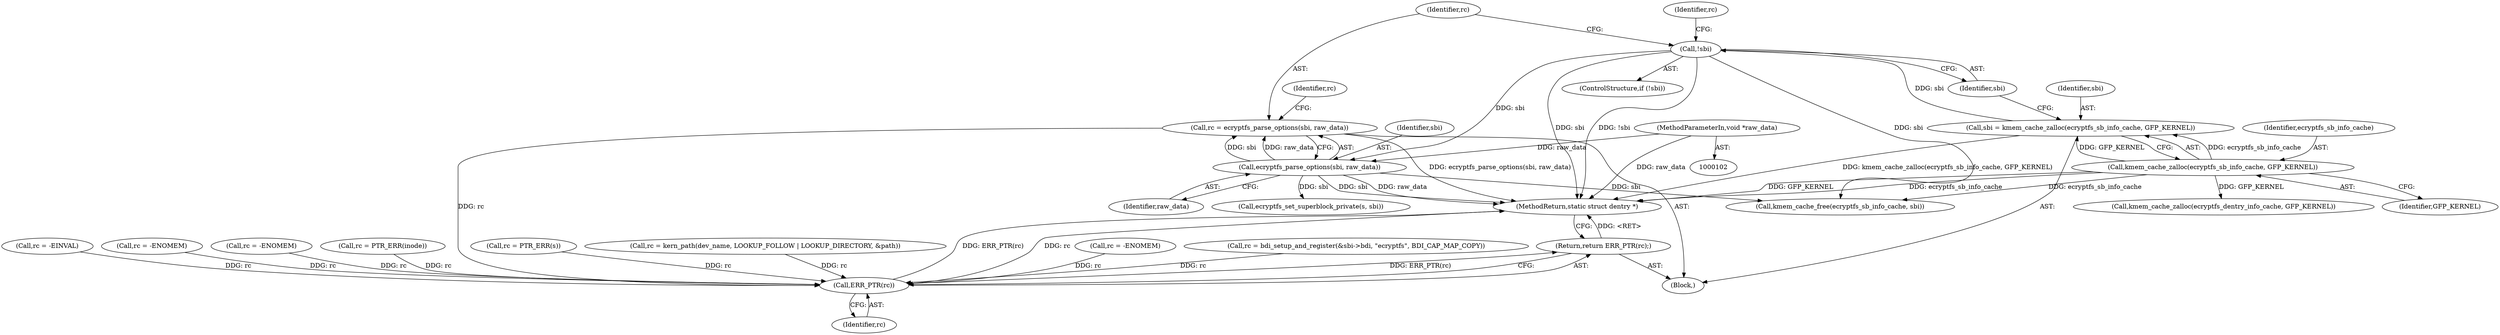 digraph "1_linux_764355487ea220fdc2faf128d577d7f679b91f97@API" {
"1000132" [label="(Call,rc = ecryptfs_parse_options(sbi, raw_data))"];
"1000134" [label="(Call,ecryptfs_parse_options(sbi, raw_data))"];
"1000124" [label="(Call,!sbi)"];
"1000118" [label="(Call,sbi = kmem_cache_zalloc(ecryptfs_sb_info_cache, GFP_KERNEL))"];
"1000120" [label="(Call,kmem_cache_zalloc(ecryptfs_sb_info_cache, GFP_KERNEL))"];
"1000106" [label="(MethodParameterIn,void *raw_data)"];
"1000371" [label="(Call,ERR_PTR(rc))"];
"1000370" [label="(Return,return ERR_PTR(rc);)"];
"1000177" [label="(Call,ecryptfs_set_superblock_private(s, sbi))"];
"1000367" [label="(Call,kmem_cache_free(ecryptfs_sb_info_cache, sbi))"];
"1000372" [label="(Identifier,rc)"];
"1000165" [label="(Call,rc = bdi_setup_and_register(&sbi->bdi, \"ecryptfs\", BDI_CAP_MAP_COPY))"];
"1000121" [label="(Identifier,ecryptfs_sb_info_cache)"];
"1000127" [label="(Call,rc = -ENOMEM)"];
"1000315" [label="(Call,kmem_cache_zalloc(ecryptfs_dentry_info_cache, GFP_KERNEL))"];
"1000120" [label="(Call,kmem_cache_zalloc(ecryptfs_sb_info_cache, GFP_KERNEL))"];
"1000234" [label="(Call,rc = -EINVAL)"];
"1000371" [label="(Call,ERR_PTR(rc))"];
"1000304" [label="(Call,rc = -ENOMEM)"];
"1000128" [label="(Identifier,rc)"];
"1000107" [label="(Block,)"];
"1000309" [label="(Call,rc = -ENOMEM)"];
"1000125" [label="(Identifier,sbi)"];
"1000282" [label="(Call,rc = PTR_ERR(inode))"];
"1000206" [label="(Call,rc = kern_path(dev_name, LOOKUP_FOLLOW | LOOKUP_DIRECTORY, &path))"];
"1000132" [label="(Call,rc = ecryptfs_parse_options(sbi, raw_data))"];
"1000119" [label="(Identifier,sbi)"];
"1000138" [label="(Identifier,rc)"];
"1000123" [label="(ControlStructure,if (!sbi))"];
"1000136" [label="(Identifier,raw_data)"];
"1000106" [label="(MethodParameterIn,void *raw_data)"];
"1000124" [label="(Call,!sbi)"];
"1000155" [label="(Call,rc = PTR_ERR(s))"];
"1000133" [label="(Identifier,rc)"];
"1000373" [label="(MethodReturn,static struct dentry *)"];
"1000370" [label="(Return,return ERR_PTR(rc);)"];
"1000118" [label="(Call,sbi = kmem_cache_zalloc(ecryptfs_sb_info_cache, GFP_KERNEL))"];
"1000135" [label="(Identifier,sbi)"];
"1000122" [label="(Identifier,GFP_KERNEL)"];
"1000134" [label="(Call,ecryptfs_parse_options(sbi, raw_data))"];
"1000132" -> "1000107"  [label="AST: "];
"1000132" -> "1000134"  [label="CFG: "];
"1000133" -> "1000132"  [label="AST: "];
"1000134" -> "1000132"  [label="AST: "];
"1000138" -> "1000132"  [label="CFG: "];
"1000132" -> "1000373"  [label="DDG: ecryptfs_parse_options(sbi, raw_data)"];
"1000134" -> "1000132"  [label="DDG: sbi"];
"1000134" -> "1000132"  [label="DDG: raw_data"];
"1000132" -> "1000371"  [label="DDG: rc"];
"1000134" -> "1000136"  [label="CFG: "];
"1000135" -> "1000134"  [label="AST: "];
"1000136" -> "1000134"  [label="AST: "];
"1000134" -> "1000373"  [label="DDG: sbi"];
"1000134" -> "1000373"  [label="DDG: raw_data"];
"1000124" -> "1000134"  [label="DDG: sbi"];
"1000106" -> "1000134"  [label="DDG: raw_data"];
"1000134" -> "1000177"  [label="DDG: sbi"];
"1000134" -> "1000367"  [label="DDG: sbi"];
"1000124" -> "1000123"  [label="AST: "];
"1000124" -> "1000125"  [label="CFG: "];
"1000125" -> "1000124"  [label="AST: "];
"1000128" -> "1000124"  [label="CFG: "];
"1000133" -> "1000124"  [label="CFG: "];
"1000124" -> "1000373"  [label="DDG: sbi"];
"1000124" -> "1000373"  [label="DDG: !sbi"];
"1000118" -> "1000124"  [label="DDG: sbi"];
"1000124" -> "1000367"  [label="DDG: sbi"];
"1000118" -> "1000107"  [label="AST: "];
"1000118" -> "1000120"  [label="CFG: "];
"1000119" -> "1000118"  [label="AST: "];
"1000120" -> "1000118"  [label="AST: "];
"1000125" -> "1000118"  [label="CFG: "];
"1000118" -> "1000373"  [label="DDG: kmem_cache_zalloc(ecryptfs_sb_info_cache, GFP_KERNEL)"];
"1000120" -> "1000118"  [label="DDG: ecryptfs_sb_info_cache"];
"1000120" -> "1000118"  [label="DDG: GFP_KERNEL"];
"1000120" -> "1000122"  [label="CFG: "];
"1000121" -> "1000120"  [label="AST: "];
"1000122" -> "1000120"  [label="AST: "];
"1000120" -> "1000373"  [label="DDG: ecryptfs_sb_info_cache"];
"1000120" -> "1000373"  [label="DDG: GFP_KERNEL"];
"1000120" -> "1000315"  [label="DDG: GFP_KERNEL"];
"1000120" -> "1000367"  [label="DDG: ecryptfs_sb_info_cache"];
"1000106" -> "1000102"  [label="AST: "];
"1000106" -> "1000373"  [label="DDG: raw_data"];
"1000371" -> "1000370"  [label="AST: "];
"1000371" -> "1000372"  [label="CFG: "];
"1000372" -> "1000371"  [label="AST: "];
"1000370" -> "1000371"  [label="CFG: "];
"1000371" -> "1000373"  [label="DDG: rc"];
"1000371" -> "1000373"  [label="DDG: ERR_PTR(rc)"];
"1000371" -> "1000370"  [label="DDG: ERR_PTR(rc)"];
"1000309" -> "1000371"  [label="DDG: rc"];
"1000234" -> "1000371"  [label="DDG: rc"];
"1000304" -> "1000371"  [label="DDG: rc"];
"1000165" -> "1000371"  [label="DDG: rc"];
"1000206" -> "1000371"  [label="DDG: rc"];
"1000282" -> "1000371"  [label="DDG: rc"];
"1000127" -> "1000371"  [label="DDG: rc"];
"1000155" -> "1000371"  [label="DDG: rc"];
"1000370" -> "1000107"  [label="AST: "];
"1000373" -> "1000370"  [label="CFG: "];
"1000370" -> "1000373"  [label="DDG: <RET>"];
}

